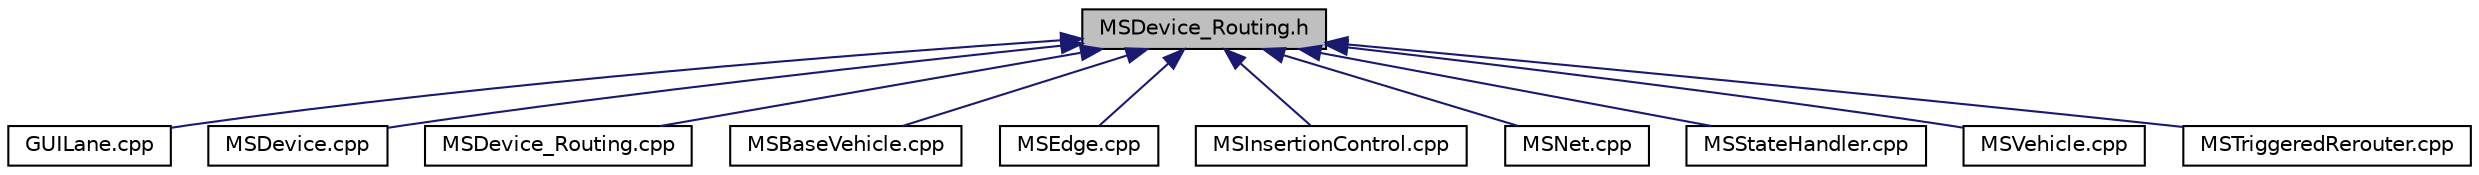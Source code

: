 digraph "MSDevice_Routing.h"
{
  edge [fontname="Helvetica",fontsize="10",labelfontname="Helvetica",labelfontsize="10"];
  node [fontname="Helvetica",fontsize="10",shape=record];
  Node76 [label="MSDevice_Routing.h",height=0.2,width=0.4,color="black", fillcolor="grey75", style="filled", fontcolor="black"];
  Node76 -> Node77 [dir="back",color="midnightblue",fontsize="10",style="solid",fontname="Helvetica"];
  Node77 [label="GUILane.cpp",height=0.2,width=0.4,color="black", fillcolor="white", style="filled",URL="$d4/d2b/_g_u_i_lane_8cpp.html"];
  Node76 -> Node78 [dir="back",color="midnightblue",fontsize="10",style="solid",fontname="Helvetica"];
  Node78 [label="MSDevice.cpp",height=0.2,width=0.4,color="black", fillcolor="white", style="filled",URL="$d5/d76/_m_s_device_8cpp.html"];
  Node76 -> Node79 [dir="back",color="midnightblue",fontsize="10",style="solid",fontname="Helvetica"];
  Node79 [label="MSDevice_Routing.cpp",height=0.2,width=0.4,color="black", fillcolor="white", style="filled",URL="$da/d51/_m_s_device___routing_8cpp.html"];
  Node76 -> Node80 [dir="back",color="midnightblue",fontsize="10",style="solid",fontname="Helvetica"];
  Node80 [label="MSBaseVehicle.cpp",height=0.2,width=0.4,color="black", fillcolor="white", style="filled",URL="$d8/d3e/_m_s_base_vehicle_8cpp.html"];
  Node76 -> Node81 [dir="back",color="midnightblue",fontsize="10",style="solid",fontname="Helvetica"];
  Node81 [label="MSEdge.cpp",height=0.2,width=0.4,color="black", fillcolor="white", style="filled",URL="$d1/d38/_m_s_edge_8cpp.html"];
  Node76 -> Node82 [dir="back",color="midnightblue",fontsize="10",style="solid",fontname="Helvetica"];
  Node82 [label="MSInsertionControl.cpp",height=0.2,width=0.4,color="black", fillcolor="white", style="filled",URL="$d2/deb/_m_s_insertion_control_8cpp.html"];
  Node76 -> Node83 [dir="back",color="midnightblue",fontsize="10",style="solid",fontname="Helvetica"];
  Node83 [label="MSNet.cpp",height=0.2,width=0.4,color="black", fillcolor="white", style="filled",URL="$d2/d23/_m_s_net_8cpp.html"];
  Node76 -> Node84 [dir="back",color="midnightblue",fontsize="10",style="solid",fontname="Helvetica"];
  Node84 [label="MSStateHandler.cpp",height=0.2,width=0.4,color="black", fillcolor="white", style="filled",URL="$d8/d93/_m_s_state_handler_8cpp.html"];
  Node76 -> Node85 [dir="back",color="midnightblue",fontsize="10",style="solid",fontname="Helvetica"];
  Node85 [label="MSVehicle.cpp",height=0.2,width=0.4,color="black", fillcolor="white", style="filled",URL="$dd/d1d/_m_s_vehicle_8cpp.html"];
  Node76 -> Node86 [dir="back",color="midnightblue",fontsize="10",style="solid",fontname="Helvetica"];
  Node86 [label="MSTriggeredRerouter.cpp",height=0.2,width=0.4,color="black", fillcolor="white", style="filled",URL="$d8/d03/_m_s_triggered_rerouter_8cpp.html"];
}
